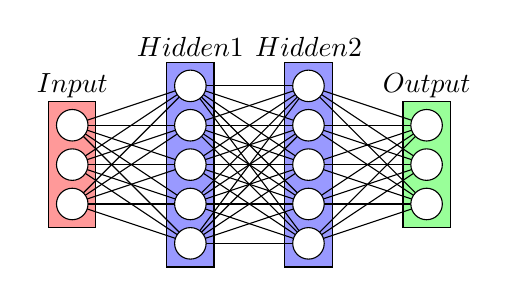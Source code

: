 \begin{tikzpicture}[scale=1, transform shape]
  \node (i0) at (0.0,-0.5) {};
  \node (i1) at (0.0,0.0) {};
  \node (i2) at (0.0,0.5) {};

  \node (h00) at (1.5,-1.0) {};
  \node (h01) at (1.5,-0.5) {};
  \node (h02) at (1.5,0.0) {};
  \node (h03) at (1.5,0.5) {};
  \node (h04) at (1.5,1.0) {};

  \node (h10) at (3.0,-1.0) {};
  \node (h11) at (3.0,-0.5) {};
  \node (h12) at (3.0,0.0) {};
  \node (h13) at (3.0,0.5) {};
  \node (h14) at (3.0,1.0) {};

  \node (o0) at (4.5, -0.5) {};
  \node (o1) at (4.5, 0.0) {};
  \node (o2) at (4.5, 0.5) {};

  \node (i) at (0.0,1.0) {$Input$};
  \node (h0) at (1.5,1.5) {$Hidden 1$};
  \node (h0) at (3.0,1.5) {$Hidden 2$};
  \node (i) at (4.5,1.0) {$Output$};

  \filldraw[fill=red!40!white] (-0.3,-0.8) rectangle (0.3, 0.8);

  \filldraw[fill=blue!40!white] (1.2,-1.3) rectangle (1.8, 1.3);
  \filldraw[fill=blue!40!white] (2.7,-1.3) rectangle (3.3, 1.3);

  \filldraw[fill=green!40!white] (4.2,-0.8) rectangle (4.8, 0.8);

  \draw (i0) -- (h00);
  \draw (i0) -- (h01);
  \draw (i0) -- (h02);
  \draw (i0) -- (h03);
  \draw (i0) -- (h04);

  \draw (i1) -- (h00);
  \draw (i1) -- (h01);
  \draw (i1) -- (h02);
  \draw (i1) -- (h03);
  \draw (i1) -- (h04);

  \draw (i2) -- (h00);
  \draw (i2) -- (h01);
  \draw (i2) -- (h02);
  \draw (i2) -- (h03);
  \draw (i2) -- (h04);

  \draw (h00) -- (h10);
  \draw (h00) -- (h11);
  \draw (h00) -- (h12);
  \draw (h00) -- (h13);
  \draw (h00) -- (h14);

  \draw (h01) -- (h10);
  \draw (h01) -- (h11);
  \draw (h01) -- (h12);
  \draw (h01) -- (h13);
  \draw (h01) -- (h14);

  \draw (h02) -- (h10);
  \draw (h02) -- (h11);
  \draw (h02) -- (h12);
  \draw (h02) -- (h13);
  \draw (h02) -- (h14);

  \draw (h03) -- (h10);
  \draw (h03) -- (h11);
  \draw (h03) -- (h12);
  \draw (h03) -- (h13);
  \draw (h03) -- (h14);

  \draw (h04) -- (h10);
  \draw (h04) -- (h11);
  \draw (h04) -- (h12);
  \draw (h04) -- (h13);
  \draw (h04) -- (h14);

  \draw (h10) -- (o0);
  \draw (h10) -- (o1);
  \draw (h10) -- (o2);

  \draw (h11) -- (o0);
  \draw (h11) -- (o1);
  \draw (h11) -- (o2);

  \draw (h12) -- (o0);
  \draw (h12) -- (o1);
  \draw (h12) -- (o2);

  \draw (h13) -- (o0);
  \draw (h13) -- (o1);
  \draw (h13) -- (o2);

  \draw (h14) -- (o0);
  \draw (h14) -- (o1);
  \draw (h14) -- (o2);

  \filldraw[fill=white] (i0) circle (0.2);
  \filldraw[fill=white] (i1) circle (0.2);
  \filldraw[fill=white] (i2) circle (0.2);

  \filldraw[fill=white] (h00) circle (0.2);
  \filldraw[fill=white] (h01) circle (0.2);
  \filldraw[fill=white] (h02) circle (0.2);
  \filldraw[fill=white] (h03) circle (0.2);
  \filldraw[fill=white] (h04) circle (0.2);

  \filldraw[fill=white] (h10) circle (0.2);
  \filldraw[fill=white] (h11) circle (0.2);
  \filldraw[fill=white] (h12) circle (0.2);
  \filldraw[fill=white] (h13) circle (0.2);
  \filldraw[fill=white] (h14) circle (0.2);

  \filldraw[fill=white] (o0) circle (0.2);
  \filldraw[fill=white] (o1) circle (0.2);
  \filldraw[fill=white] (o2) circle (0.2);
\end{tikzpicture}

